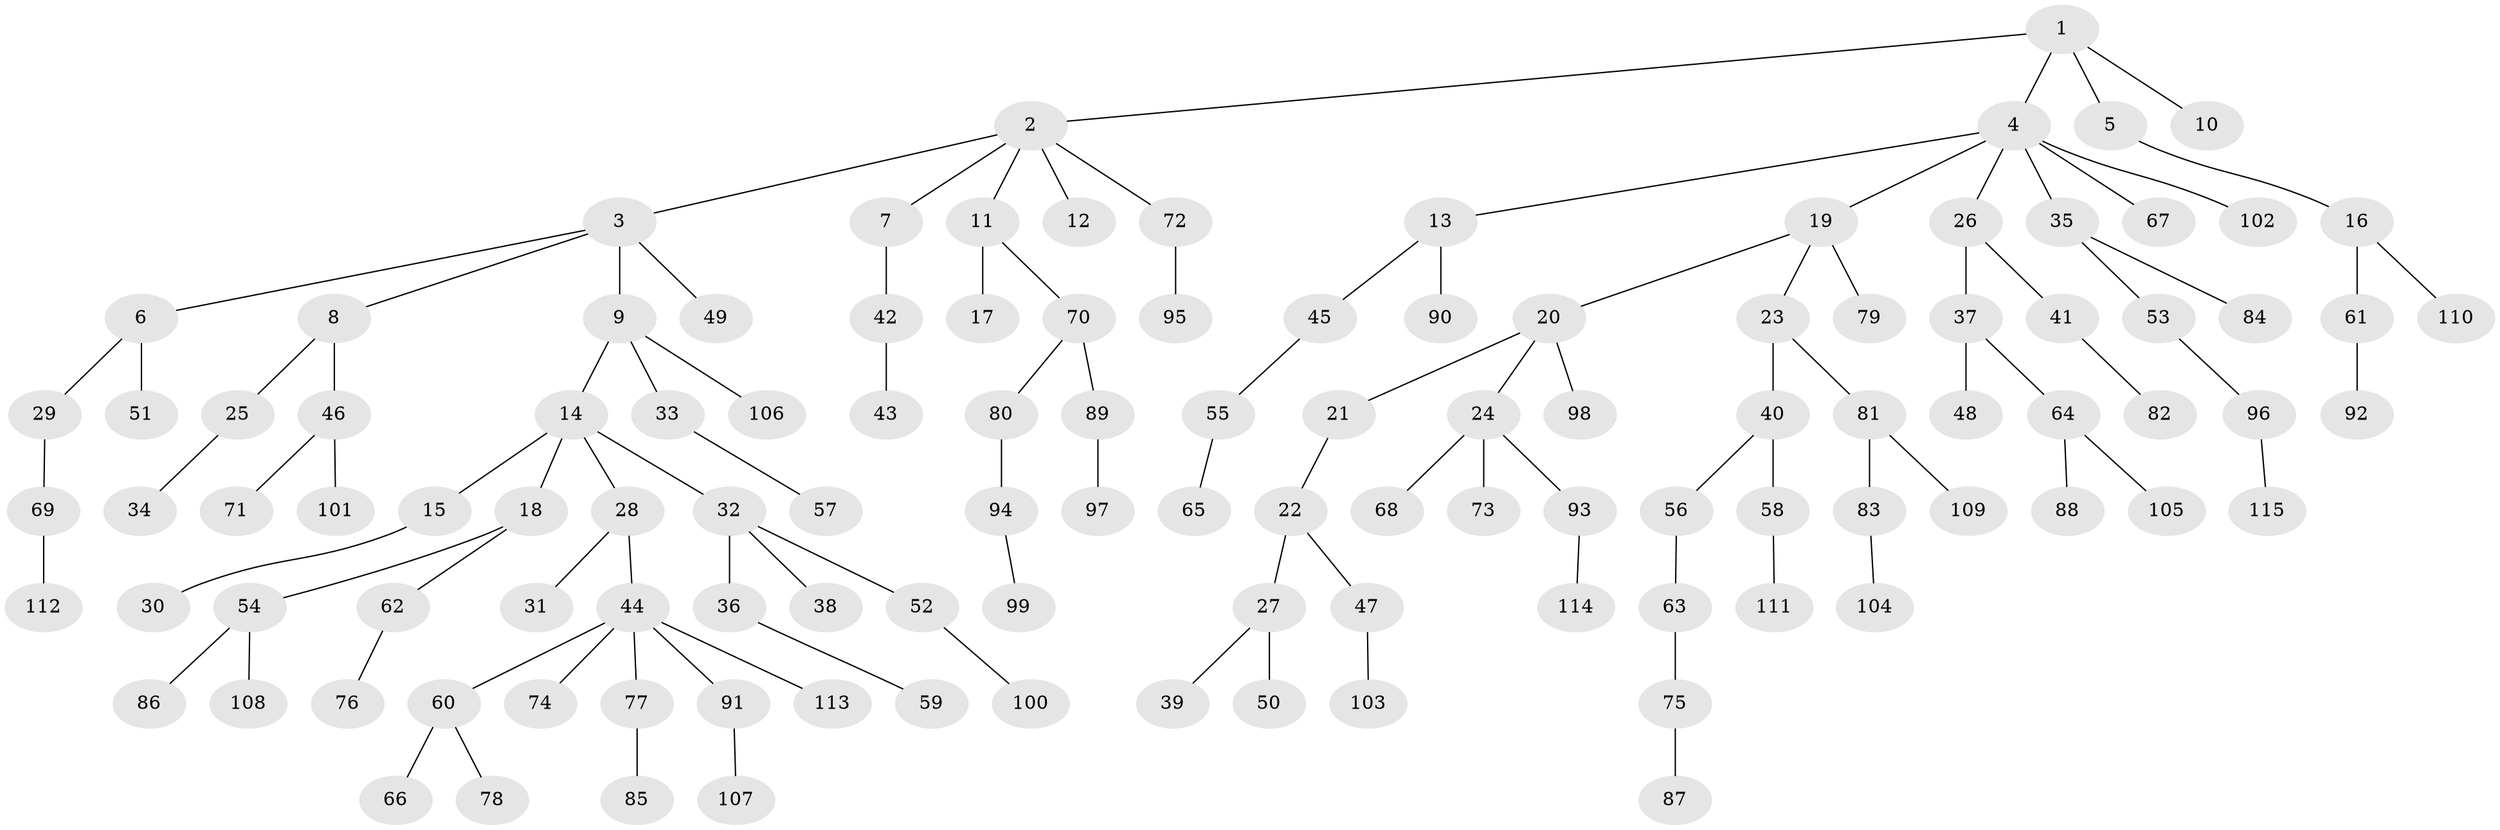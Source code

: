 // coarse degree distribution, {4: 0.05194805194805195, 6: 0.025974025974025976, 9: 0.012987012987012988, 2: 0.16883116883116883, 3: 0.14285714285714285, 1: 0.5714285714285714, 7: 0.012987012987012988, 5: 0.012987012987012988}
// Generated by graph-tools (version 1.1) at 2025/52/02/27/25 19:52:13]
// undirected, 115 vertices, 114 edges
graph export_dot {
graph [start="1"]
  node [color=gray90,style=filled];
  1;
  2;
  3;
  4;
  5;
  6;
  7;
  8;
  9;
  10;
  11;
  12;
  13;
  14;
  15;
  16;
  17;
  18;
  19;
  20;
  21;
  22;
  23;
  24;
  25;
  26;
  27;
  28;
  29;
  30;
  31;
  32;
  33;
  34;
  35;
  36;
  37;
  38;
  39;
  40;
  41;
  42;
  43;
  44;
  45;
  46;
  47;
  48;
  49;
  50;
  51;
  52;
  53;
  54;
  55;
  56;
  57;
  58;
  59;
  60;
  61;
  62;
  63;
  64;
  65;
  66;
  67;
  68;
  69;
  70;
  71;
  72;
  73;
  74;
  75;
  76;
  77;
  78;
  79;
  80;
  81;
  82;
  83;
  84;
  85;
  86;
  87;
  88;
  89;
  90;
  91;
  92;
  93;
  94;
  95;
  96;
  97;
  98;
  99;
  100;
  101;
  102;
  103;
  104;
  105;
  106;
  107;
  108;
  109;
  110;
  111;
  112;
  113;
  114;
  115;
  1 -- 2;
  1 -- 4;
  1 -- 5;
  1 -- 10;
  2 -- 3;
  2 -- 7;
  2 -- 11;
  2 -- 12;
  2 -- 72;
  3 -- 6;
  3 -- 8;
  3 -- 9;
  3 -- 49;
  4 -- 13;
  4 -- 19;
  4 -- 26;
  4 -- 35;
  4 -- 67;
  4 -- 102;
  5 -- 16;
  6 -- 29;
  6 -- 51;
  7 -- 42;
  8 -- 25;
  8 -- 46;
  9 -- 14;
  9 -- 33;
  9 -- 106;
  11 -- 17;
  11 -- 70;
  13 -- 45;
  13 -- 90;
  14 -- 15;
  14 -- 18;
  14 -- 28;
  14 -- 32;
  15 -- 30;
  16 -- 61;
  16 -- 110;
  18 -- 54;
  18 -- 62;
  19 -- 20;
  19 -- 23;
  19 -- 79;
  20 -- 21;
  20 -- 24;
  20 -- 98;
  21 -- 22;
  22 -- 27;
  22 -- 47;
  23 -- 40;
  23 -- 81;
  24 -- 68;
  24 -- 73;
  24 -- 93;
  25 -- 34;
  26 -- 37;
  26 -- 41;
  27 -- 39;
  27 -- 50;
  28 -- 31;
  28 -- 44;
  29 -- 69;
  32 -- 36;
  32 -- 38;
  32 -- 52;
  33 -- 57;
  35 -- 53;
  35 -- 84;
  36 -- 59;
  37 -- 48;
  37 -- 64;
  40 -- 56;
  40 -- 58;
  41 -- 82;
  42 -- 43;
  44 -- 60;
  44 -- 74;
  44 -- 77;
  44 -- 91;
  44 -- 113;
  45 -- 55;
  46 -- 71;
  46 -- 101;
  47 -- 103;
  52 -- 100;
  53 -- 96;
  54 -- 86;
  54 -- 108;
  55 -- 65;
  56 -- 63;
  58 -- 111;
  60 -- 66;
  60 -- 78;
  61 -- 92;
  62 -- 76;
  63 -- 75;
  64 -- 88;
  64 -- 105;
  69 -- 112;
  70 -- 80;
  70 -- 89;
  72 -- 95;
  75 -- 87;
  77 -- 85;
  80 -- 94;
  81 -- 83;
  81 -- 109;
  83 -- 104;
  89 -- 97;
  91 -- 107;
  93 -- 114;
  94 -- 99;
  96 -- 115;
}

